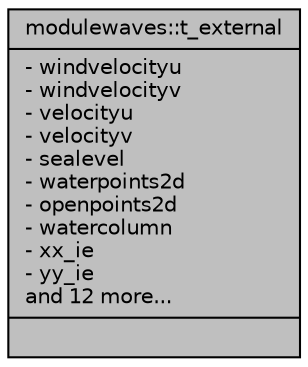 digraph "modulewaves::t_external"
{
 // LATEX_PDF_SIZE
  edge [fontname="Helvetica",fontsize="10",labelfontname="Helvetica",labelfontsize="10"];
  node [fontname="Helvetica",fontsize="10",shape=record];
  Node1 [label="{modulewaves::t_external\n|- windvelocityu\l- windvelocityv\l- velocityu\l- velocityv\l- sealevel\l- waterpoints2d\l- openpoints2d\l- watercolumn\l- xx_ie\l- yy_ie\land 12 more...\l|}",height=0.2,width=0.4,color="black", fillcolor="grey75", style="filled", fontcolor="black",tooltip=" "];
}
